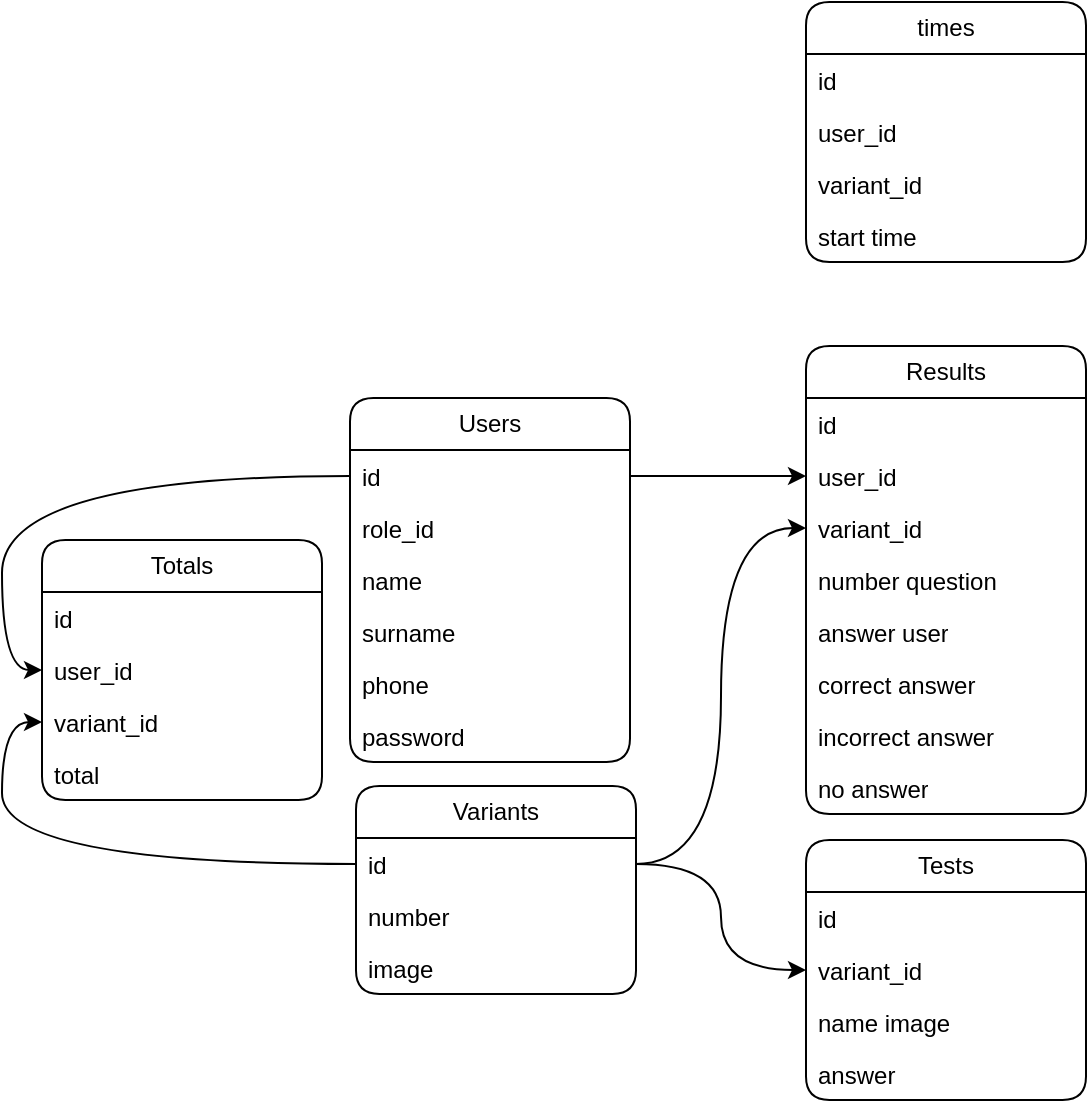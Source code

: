 <mxfile version="21.5.0" type="github">
  <diagram name="Страница 1" id="-sxZL09CVBLJbR6NK-8X">
    <mxGraphModel dx="1007" dy="706" grid="0" gridSize="10" guides="1" tooltips="1" connect="1" arrows="1" fold="1" page="0" pageScale="1" pageWidth="827" pageHeight="1169" math="0" shadow="0">
      <root>
        <mxCell id="0" />
        <mxCell id="1" parent="0" />
        <mxCell id="r9a0HXWAGw6j6ZXGcTI--1" value="Tests" style="swimlane;fontStyle=0;childLayout=stackLayout;horizontal=1;startSize=26;fillColor=none;horizontalStack=0;resizeParent=1;resizeParentMax=0;resizeLast=0;collapsible=1;marginBottom=0;whiteSpace=wrap;html=1;rounded=1;" parent="1" vertex="1">
          <mxGeometry x="153" y="358" width="140" height="130" as="geometry" />
        </mxCell>
        <mxCell id="r9a0HXWAGw6j6ZXGcTI--2" value="id" style="text;strokeColor=none;fillColor=none;align=left;verticalAlign=top;spacingLeft=4;spacingRight=4;overflow=hidden;rotatable=0;points=[[0,0.5],[1,0.5]];portConstraint=eastwest;whiteSpace=wrap;html=1;" parent="r9a0HXWAGw6j6ZXGcTI--1" vertex="1">
          <mxGeometry y="26" width="140" height="26" as="geometry" />
        </mxCell>
        <mxCell id="r9a0HXWAGw6j6ZXGcTI--3" value="variant_id" style="text;strokeColor=none;fillColor=none;align=left;verticalAlign=top;spacingLeft=4;spacingRight=4;overflow=hidden;rotatable=0;points=[[0,0.5],[1,0.5]];portConstraint=eastwest;whiteSpace=wrap;html=1;" parent="r9a0HXWAGw6j6ZXGcTI--1" vertex="1">
          <mxGeometry y="52" width="140" height="26" as="geometry" />
        </mxCell>
        <mxCell id="r9a0HXWAGw6j6ZXGcTI--4" value="name image" style="text;strokeColor=none;fillColor=none;align=left;verticalAlign=top;spacingLeft=4;spacingRight=4;overflow=hidden;rotatable=0;points=[[0,0.5],[1,0.5]];portConstraint=eastwest;whiteSpace=wrap;html=1;" parent="r9a0HXWAGw6j6ZXGcTI--1" vertex="1">
          <mxGeometry y="78" width="140" height="26" as="geometry" />
        </mxCell>
        <mxCell id="r9a0HXWAGw6j6ZXGcTI--5" value="answer" style="text;strokeColor=none;fillColor=none;align=left;verticalAlign=top;spacingLeft=4;spacingRight=4;overflow=hidden;rotatable=0;points=[[0,0.5],[1,0.5]];portConstraint=eastwest;whiteSpace=wrap;html=1;" parent="r9a0HXWAGw6j6ZXGcTI--1" vertex="1">
          <mxGeometry y="104" width="140" height="26" as="geometry" />
        </mxCell>
        <mxCell id="xr1RG33xgLGZC_01H8JB-1" value="Users" style="swimlane;fontStyle=0;childLayout=stackLayout;horizontal=1;startSize=26;fillColor=none;horizontalStack=0;resizeParent=1;resizeParentMax=0;resizeLast=0;collapsible=1;marginBottom=0;whiteSpace=wrap;html=1;rounded=1;" parent="1" vertex="1">
          <mxGeometry x="-75" y="137" width="140" height="182" as="geometry" />
        </mxCell>
        <mxCell id="xr1RG33xgLGZC_01H8JB-2" value="id" style="text;strokeColor=none;fillColor=none;align=left;verticalAlign=top;spacingLeft=4;spacingRight=4;overflow=hidden;rotatable=0;points=[[0,0.5],[1,0.5]];portConstraint=eastwest;whiteSpace=wrap;html=1;" parent="xr1RG33xgLGZC_01H8JB-1" vertex="1">
          <mxGeometry y="26" width="140" height="26" as="geometry" />
        </mxCell>
        <mxCell id="Iea_t1z6MpUOb9zRWYDF-5" value="role_id" style="text;strokeColor=none;fillColor=none;align=left;verticalAlign=top;spacingLeft=4;spacingRight=4;overflow=hidden;rotatable=0;points=[[0,0.5],[1,0.5]];portConstraint=eastwest;whiteSpace=wrap;html=1;" parent="xr1RG33xgLGZC_01H8JB-1" vertex="1">
          <mxGeometry y="52" width="140" height="26" as="geometry" />
        </mxCell>
        <mxCell id="xr1RG33xgLGZC_01H8JB-3" value="name" style="text;strokeColor=none;fillColor=none;align=left;verticalAlign=top;spacingLeft=4;spacingRight=4;overflow=hidden;rotatable=0;points=[[0,0.5],[1,0.5]];portConstraint=eastwest;whiteSpace=wrap;html=1;" parent="xr1RG33xgLGZC_01H8JB-1" vertex="1">
          <mxGeometry y="78" width="140" height="26" as="geometry" />
        </mxCell>
        <mxCell id="xr1RG33xgLGZC_01H8JB-4" value="surname&lt;br&gt;" style="text;strokeColor=none;fillColor=none;align=left;verticalAlign=top;spacingLeft=4;spacingRight=4;overflow=hidden;rotatable=0;points=[[0,0.5],[1,0.5]];portConstraint=eastwest;whiteSpace=wrap;html=1;" parent="xr1RG33xgLGZC_01H8JB-1" vertex="1">
          <mxGeometry y="104" width="140" height="26" as="geometry" />
        </mxCell>
        <mxCell id="xr1RG33xgLGZC_01H8JB-7" value="phone" style="text;strokeColor=none;fillColor=none;align=left;verticalAlign=top;spacingLeft=4;spacingRight=4;overflow=hidden;rotatable=0;points=[[0,0.5],[1,0.5]];portConstraint=eastwest;whiteSpace=wrap;html=1;" parent="xr1RG33xgLGZC_01H8JB-1" vertex="1">
          <mxGeometry y="130" width="140" height="26" as="geometry" />
        </mxCell>
        <mxCell id="xr1RG33xgLGZC_01H8JB-5" value="password" style="text;strokeColor=none;fillColor=none;align=left;verticalAlign=top;spacingLeft=4;spacingRight=4;overflow=hidden;rotatable=0;points=[[0,0.5],[1,0.5]];portConstraint=eastwest;whiteSpace=wrap;html=1;" parent="xr1RG33xgLGZC_01H8JB-1" vertex="1">
          <mxGeometry y="156" width="140" height="26" as="geometry" />
        </mxCell>
        <mxCell id="CG9xHXQquOPc644RpF9W-1" value="Results" style="swimlane;fontStyle=0;childLayout=stackLayout;horizontal=1;startSize=26;fillColor=none;horizontalStack=0;resizeParent=1;resizeParentMax=0;resizeLast=0;collapsible=1;marginBottom=0;whiteSpace=wrap;html=1;rounded=1;" parent="1" vertex="1">
          <mxGeometry x="153" y="111" width="140" height="234" as="geometry" />
        </mxCell>
        <mxCell id="CG9xHXQquOPc644RpF9W-2" value="id" style="text;strokeColor=none;fillColor=none;align=left;verticalAlign=top;spacingLeft=4;spacingRight=4;overflow=hidden;rotatable=0;points=[[0,0.5],[1,0.5]];portConstraint=eastwest;whiteSpace=wrap;html=1;" parent="CG9xHXQquOPc644RpF9W-1" vertex="1">
          <mxGeometry y="26" width="140" height="26" as="geometry" />
        </mxCell>
        <mxCell id="CG9xHXQquOPc644RpF9W-3" value="user_id" style="text;strokeColor=none;fillColor=none;align=left;verticalAlign=top;spacingLeft=4;spacingRight=4;overflow=hidden;rotatable=0;points=[[0,0.5],[1,0.5]];portConstraint=eastwest;whiteSpace=wrap;html=1;" parent="CG9xHXQquOPc644RpF9W-1" vertex="1">
          <mxGeometry y="52" width="140" height="26" as="geometry" />
        </mxCell>
        <mxCell id="CG9xHXQquOPc644RpF9W-4" value="variant_id" style="text;strokeColor=none;fillColor=none;align=left;verticalAlign=top;spacingLeft=4;spacingRight=4;overflow=hidden;rotatable=0;points=[[0,0.5],[1,0.5]];portConstraint=eastwest;whiteSpace=wrap;html=1;" parent="CG9xHXQquOPc644RpF9W-1" vertex="1">
          <mxGeometry y="78" width="140" height="26" as="geometry" />
        </mxCell>
        <mxCell id="-UlGqcNFge-qmz1yZJV2-1" value="number question" style="text;strokeColor=none;fillColor=none;align=left;verticalAlign=top;spacingLeft=4;spacingRight=4;overflow=hidden;rotatable=0;points=[[0,0.5],[1,0.5]];portConstraint=eastwest;whiteSpace=wrap;html=1;" parent="CG9xHXQquOPc644RpF9W-1" vertex="1">
          <mxGeometry y="104" width="140" height="26" as="geometry" />
        </mxCell>
        <mxCell id="vFlWG_nxYnTVUeQO4Jzj-1" value="answer user" style="text;strokeColor=none;fillColor=none;align=left;verticalAlign=top;spacingLeft=4;spacingRight=4;overflow=hidden;rotatable=0;points=[[0,0.5],[1,0.5]];portConstraint=eastwest;whiteSpace=wrap;html=1;" parent="CG9xHXQquOPc644RpF9W-1" vertex="1">
          <mxGeometry y="130" width="140" height="26" as="geometry" />
        </mxCell>
        <mxCell id="a2cLdpYzLmlV3fOP_kwT-1" value="correct answer" style="text;strokeColor=none;fillColor=none;align=left;verticalAlign=top;spacingLeft=4;spacingRight=4;overflow=hidden;rotatable=0;points=[[0,0.5],[1,0.5]];portConstraint=eastwest;whiteSpace=wrap;html=1;" parent="CG9xHXQquOPc644RpF9W-1" vertex="1">
          <mxGeometry y="156" width="140" height="26" as="geometry" />
        </mxCell>
        <mxCell id="a2cLdpYzLmlV3fOP_kwT-2" value="incorrect answer" style="text;strokeColor=none;fillColor=none;align=left;verticalAlign=top;spacingLeft=4;spacingRight=4;overflow=hidden;rotatable=0;points=[[0,0.5],[1,0.5]];portConstraint=eastwest;whiteSpace=wrap;html=1;" parent="CG9xHXQquOPc644RpF9W-1" vertex="1">
          <mxGeometry y="182" width="140" height="26" as="geometry" />
        </mxCell>
        <mxCell id="a2cLdpYzLmlV3fOP_kwT-3" value="no answer" style="text;strokeColor=none;fillColor=none;align=left;verticalAlign=top;spacingLeft=4;spacingRight=4;overflow=hidden;rotatable=0;points=[[0,0.5],[1,0.5]];portConstraint=eastwest;whiteSpace=wrap;html=1;" parent="CG9xHXQquOPc644RpF9W-1" vertex="1">
          <mxGeometry y="208" width="140" height="26" as="geometry" />
        </mxCell>
        <mxCell id="a2cLdpYzLmlV3fOP_kwT-5" style="edgeStyle=orthogonalEdgeStyle;rounded=0;orthogonalLoop=1;jettySize=auto;html=1;entryX=0;entryY=0.5;entryDx=0;entryDy=0;curved=1;" parent="1" source="xr1RG33xgLGZC_01H8JB-2" target="CG9xHXQquOPc644RpF9W-3" edge="1">
          <mxGeometry relative="1" as="geometry" />
        </mxCell>
        <mxCell id="a2cLdpYzLmlV3fOP_kwT-6" value="Variants" style="swimlane;fontStyle=0;childLayout=stackLayout;horizontal=1;startSize=26;fillColor=none;horizontalStack=0;resizeParent=1;resizeParentMax=0;resizeLast=0;collapsible=1;marginBottom=0;whiteSpace=wrap;html=1;rounded=1;" parent="1" vertex="1">
          <mxGeometry x="-72" y="331" width="140" height="104" as="geometry" />
        </mxCell>
        <mxCell id="a2cLdpYzLmlV3fOP_kwT-7" value="id" style="text;strokeColor=none;fillColor=none;align=left;verticalAlign=top;spacingLeft=4;spacingRight=4;overflow=hidden;rotatable=0;points=[[0,0.5],[1,0.5]];portConstraint=eastwest;whiteSpace=wrap;html=1;" parent="a2cLdpYzLmlV3fOP_kwT-6" vertex="1">
          <mxGeometry y="26" width="140" height="26" as="geometry" />
        </mxCell>
        <mxCell id="a2cLdpYzLmlV3fOP_kwT-9" value="number" style="text;strokeColor=none;fillColor=none;align=left;verticalAlign=top;spacingLeft=4;spacingRight=4;overflow=hidden;rotatable=0;points=[[0,0.5],[1,0.5]];portConstraint=eastwest;whiteSpace=wrap;html=1;" parent="a2cLdpYzLmlV3fOP_kwT-6" vertex="1">
          <mxGeometry y="52" width="140" height="26" as="geometry" />
        </mxCell>
        <mxCell id="a2cLdpYzLmlV3fOP_kwT-16" value="image" style="text;strokeColor=none;fillColor=none;align=left;verticalAlign=top;spacingLeft=4;spacingRight=4;overflow=hidden;rotatable=0;points=[[0,0.5],[1,0.5]];portConstraint=eastwest;whiteSpace=wrap;html=1;" parent="a2cLdpYzLmlV3fOP_kwT-6" vertex="1">
          <mxGeometry y="78" width="140" height="26" as="geometry" />
        </mxCell>
        <mxCell id="a2cLdpYzLmlV3fOP_kwT-11" style="edgeStyle=orthogonalEdgeStyle;rounded=0;orthogonalLoop=1;jettySize=auto;html=1;curved=1;" parent="1" source="a2cLdpYzLmlV3fOP_kwT-7" target="r9a0HXWAGw6j6ZXGcTI--3" edge="1">
          <mxGeometry relative="1" as="geometry" />
        </mxCell>
        <mxCell id="a2cLdpYzLmlV3fOP_kwT-12" style="edgeStyle=orthogonalEdgeStyle;rounded=0;orthogonalLoop=1;jettySize=auto;html=1;entryX=0;entryY=0.5;entryDx=0;entryDy=0;curved=1;" parent="1" source="a2cLdpYzLmlV3fOP_kwT-7" target="CG9xHXQquOPc644RpF9W-4" edge="1">
          <mxGeometry relative="1" as="geometry" />
        </mxCell>
        <mxCell id="-UlGqcNFge-qmz1yZJV2-7" value="Totals" style="swimlane;fontStyle=0;childLayout=stackLayout;horizontal=1;startSize=26;fillColor=none;horizontalStack=0;resizeParent=1;resizeParentMax=0;resizeLast=0;collapsible=1;marginBottom=0;whiteSpace=wrap;html=1;rounded=1;" parent="1" vertex="1">
          <mxGeometry x="-229" y="208" width="140" height="130" as="geometry" />
        </mxCell>
        <mxCell id="-UlGqcNFge-qmz1yZJV2-8" value="id" style="text;strokeColor=none;fillColor=none;align=left;verticalAlign=top;spacingLeft=4;spacingRight=4;overflow=hidden;rotatable=0;points=[[0,0.5],[1,0.5]];portConstraint=eastwest;whiteSpace=wrap;html=1;" parent="-UlGqcNFge-qmz1yZJV2-7" vertex="1">
          <mxGeometry y="26" width="140" height="26" as="geometry" />
        </mxCell>
        <mxCell id="-UlGqcNFge-qmz1yZJV2-12" value="user_id" style="text;strokeColor=none;fillColor=none;align=left;verticalAlign=top;spacingLeft=4;spacingRight=4;overflow=hidden;rotatable=0;points=[[0,0.5],[1,0.5]];portConstraint=eastwest;whiteSpace=wrap;html=1;" parent="-UlGqcNFge-qmz1yZJV2-7" vertex="1">
          <mxGeometry y="52" width="140" height="26" as="geometry" />
        </mxCell>
        <mxCell id="-UlGqcNFge-qmz1yZJV2-14" value="variant_id" style="text;strokeColor=none;fillColor=none;align=left;verticalAlign=top;spacingLeft=4;spacingRight=4;overflow=hidden;rotatable=0;points=[[0,0.5],[1,0.5]];portConstraint=eastwest;whiteSpace=wrap;html=1;" parent="-UlGqcNFge-qmz1yZJV2-7" vertex="1">
          <mxGeometry y="78" width="140" height="26" as="geometry" />
        </mxCell>
        <mxCell id="-UlGqcNFge-qmz1yZJV2-11" value="total" style="text;strokeColor=none;fillColor=none;align=left;verticalAlign=top;spacingLeft=4;spacingRight=4;overflow=hidden;rotatable=0;points=[[0,0.5],[1,0.5]];portConstraint=eastwest;whiteSpace=wrap;html=1;" parent="-UlGqcNFge-qmz1yZJV2-7" vertex="1">
          <mxGeometry y="104" width="140" height="26" as="geometry" />
        </mxCell>
        <mxCell id="-UlGqcNFge-qmz1yZJV2-16" style="edgeStyle=orthogonalEdgeStyle;rounded=0;orthogonalLoop=1;jettySize=auto;html=1;entryX=0;entryY=0.5;entryDx=0;entryDy=0;curved=1;" parent="1" source="xr1RG33xgLGZC_01H8JB-2" target="-UlGqcNFge-qmz1yZJV2-7" edge="1">
          <mxGeometry relative="1" as="geometry" />
        </mxCell>
        <mxCell id="-UlGqcNFge-qmz1yZJV2-17" style="edgeStyle=orthogonalEdgeStyle;rounded=0;orthogonalLoop=1;jettySize=auto;html=1;entryX=0;entryY=0.5;entryDx=0;entryDy=0;curved=1;" parent="1" source="a2cLdpYzLmlV3fOP_kwT-7" target="-UlGqcNFge-qmz1yZJV2-14" edge="1">
          <mxGeometry relative="1" as="geometry" />
        </mxCell>
        <mxCell id="WdaelmIPLnxK9Z-1ZL6t-1" value="times" style="swimlane;fontStyle=0;childLayout=stackLayout;horizontal=1;startSize=26;fillColor=none;horizontalStack=0;resizeParent=1;resizeParentMax=0;resizeLast=0;collapsible=1;marginBottom=0;whiteSpace=wrap;html=1;rounded=1;" vertex="1" parent="1">
          <mxGeometry x="153" y="-61" width="140" height="130" as="geometry" />
        </mxCell>
        <mxCell id="WdaelmIPLnxK9Z-1ZL6t-2" value="id" style="text;strokeColor=none;fillColor=none;align=left;verticalAlign=top;spacingLeft=4;spacingRight=4;overflow=hidden;rotatable=0;points=[[0,0.5],[1,0.5]];portConstraint=eastwest;whiteSpace=wrap;html=1;" vertex="1" parent="WdaelmIPLnxK9Z-1ZL6t-1">
          <mxGeometry y="26" width="140" height="26" as="geometry" />
        </mxCell>
        <mxCell id="WdaelmIPLnxK9Z-1ZL6t-6" value="user_id" style="text;strokeColor=none;fillColor=none;align=left;verticalAlign=top;spacingLeft=4;spacingRight=4;overflow=hidden;rotatable=0;points=[[0,0.5],[1,0.5]];portConstraint=eastwest;whiteSpace=wrap;html=1;" vertex="1" parent="WdaelmIPLnxK9Z-1ZL6t-1">
          <mxGeometry y="52" width="140" height="26" as="geometry" />
        </mxCell>
        <mxCell id="WdaelmIPLnxK9Z-1ZL6t-3" value="variant_id" style="text;strokeColor=none;fillColor=none;align=left;verticalAlign=top;spacingLeft=4;spacingRight=4;overflow=hidden;rotatable=0;points=[[0,0.5],[1,0.5]];portConstraint=eastwest;whiteSpace=wrap;html=1;" vertex="1" parent="WdaelmIPLnxK9Z-1ZL6t-1">
          <mxGeometry y="78" width="140" height="26" as="geometry" />
        </mxCell>
        <mxCell id="WdaelmIPLnxK9Z-1ZL6t-4" value="start time" style="text;strokeColor=none;fillColor=none;align=left;verticalAlign=top;spacingLeft=4;spacingRight=4;overflow=hidden;rotatable=0;points=[[0,0.5],[1,0.5]];portConstraint=eastwest;whiteSpace=wrap;html=1;" vertex="1" parent="WdaelmIPLnxK9Z-1ZL6t-1">
          <mxGeometry y="104" width="140" height="26" as="geometry" />
        </mxCell>
      </root>
    </mxGraphModel>
  </diagram>
</mxfile>

